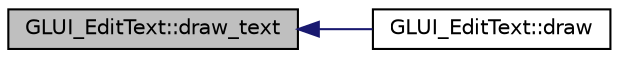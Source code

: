 digraph "GLUI_EditText::draw_text"
{
  edge [fontname="Helvetica",fontsize="10",labelfontname="Helvetica",labelfontsize="10"];
  node [fontname="Helvetica",fontsize="10",shape=record];
  rankdir="LR";
  Node1 [label="GLUI_EditText::draw_text",height=0.2,width=0.4,color="black", fillcolor="grey75", style="filled", fontcolor="black"];
  Node1 -> Node2 [dir="back",color="midnightblue",fontsize="10",style="solid",fontname="Helvetica"];
  Node2 [label="GLUI_EditText::draw",height=0.2,width=0.4,color="black", fillcolor="white", style="filled",URL="$class_g_l_u_i___edit_text.html#af5027cba2aeff900776ea1cbea37fdd8"];
}
